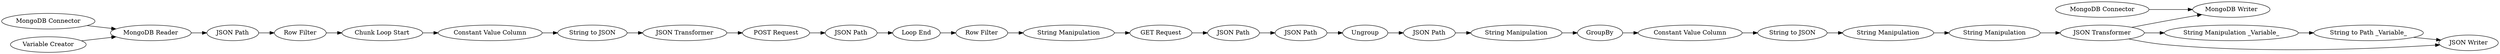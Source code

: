 digraph {
	"3748346423649689091_376" [label="String Manipulation _Variable_"]
	"-1152534229701769606_19" [label="Chunk Loop Start"]
	"-1152534229701769606_20" [label="Loop End"]
	"3748346423649689091_375" [label="JSON Writer"]
	"-101571218841382214_12" [label="String Manipulation"]
	"4583069232710032432_404" [label="String Manipulation"]
	"3748346423649689091_1" [label="MongoDB Connector"]
	"3748346423649689091_2" [label="MongoDB Reader"]
	"4583069232710032432_17" [label=GroupBy]
	"7884387937533747575_407" [label="JSON Transformer"]
	"3748346423649689091_18" [label="Row Filter"]
	"7884387937533747575_409" [label="String Manipulation"]
	"3748346423649689091_21" [label="MongoDB Connector"]
	"3748346423649689091_5" [label="JSON Path"]
	"-1152534229701769606_9" [label="String to JSON"]
	"7884387937533747575_408" [label="String to JSON"]
	"3748346423649689091_383" [label="MongoDB Writer"]
	"7884387937533747575_410" [label="String Manipulation"]
	"-101571218841382214_13" [label="GET Request"]
	"-1152534229701769606_6" [label="POST Request"]
	"-1152534229701769606_8" [label="Constant Value Column"]
	"3748346423649689091_4" [label="Variable Creator"]
	"-1152534229701769606_10" [label="JSON Transformer"]
	"-101571218841382214_373" [label="Row Filter"]
	"7884387937533747575_406" [label="Constant Value Column"]
	"4583069232710032432_15" [label="JSON Path"]
	"4583069232710032432_405" [label="JSON Path"]
	"4583069232710032432_16" [label=Ungroup]
	"-1152534229701769606_11" [label="JSON Path"]
	"4583069232710032432_14" [label="JSON Path"]
	"3748346423649689091_377" [label="String to Path _Variable_"]
	"-1152534229701769606_19" -> "-1152534229701769606_8"
	"3748346423649689091_376" -> "3748346423649689091_377"
	"-1152534229701769606_20" -> "-101571218841382214_373"
	"3748346423649689091_377" -> "3748346423649689091_375"
	"4583069232710032432_405" -> "4583069232710032432_14"
	"7884387937533747575_410" -> "7884387937533747575_407"
	"-101571218841382214_12" -> "-101571218841382214_13"
	"-1152534229701769606_9" -> "-1152534229701769606_10"
	"4583069232710032432_16" -> "4583069232710032432_15"
	"-101571218841382214_373" -> "-101571218841382214_12"
	"4583069232710032432_17" -> "7884387937533747575_406"
	"-1152534229701769606_11" -> "-1152534229701769606_20"
	"4583069232710032432_404" -> "4583069232710032432_17"
	"7884387937533747575_409" -> "7884387937533747575_410"
	"7884387937533747575_408" -> "7884387937533747575_409"
	"3748346423649689091_21" -> "3748346423649689091_383"
	"3748346423649689091_5" -> "3748346423649689091_18"
	"3748346423649689091_18" -> "-1152534229701769606_19"
	"-1152534229701769606_10" -> "-1152534229701769606_6"
	"7884387937533747575_407" -> "3748346423649689091_383"
	"3748346423649689091_1" -> "3748346423649689091_2"
	"7884387937533747575_406" -> "7884387937533747575_408"
	"3748346423649689091_2" -> "3748346423649689091_5"
	"4583069232710032432_15" -> "4583069232710032432_404"
	"4583069232710032432_14" -> "4583069232710032432_16"
	"-101571218841382214_13" -> "4583069232710032432_405"
	"-1152534229701769606_6" -> "-1152534229701769606_11"
	"-1152534229701769606_8" -> "-1152534229701769606_9"
	"3748346423649689091_4" -> "3748346423649689091_2"
	"7884387937533747575_407" -> "3748346423649689091_375"
	"7884387937533747575_407" -> "3748346423649689091_376"
	rankdir=LR
}
